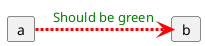 {
  "sha1": "83pnpxcgs0mwk8a30cbchnhkkdblxjw",
  "insertion": {
    "when": "2024-06-25T10:56:04.222Z",
    "user": "plantuml@gmail.com"
  }
}
@startuml
'!pragma layout smetana
'!pragma layout elk

<style>
.a {
  LineThickness 3
  Linecolor red
  Linestyle 3-2

  Fontcolor green
}
</style>

card a
card b
a -> b <<a>> : Should be green
@enduml
